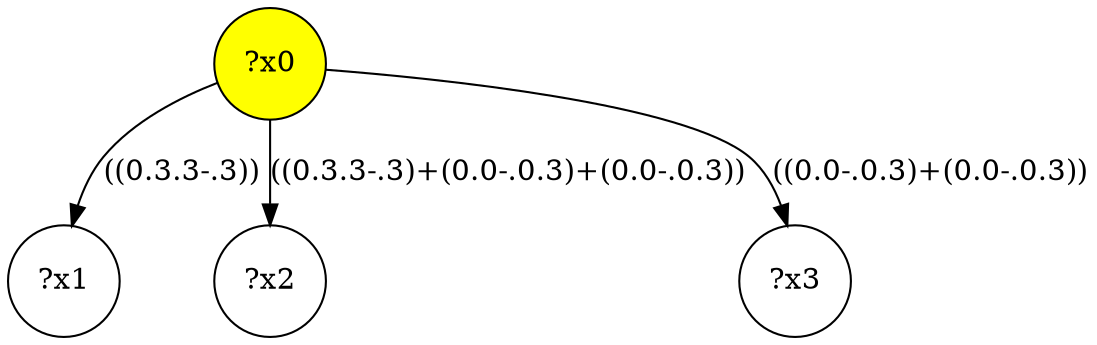 digraph g {
	x0 [fillcolor="yellow", style="filled," shape=circle, label="?x0"];
	x1 [shape=circle, label="?x1"];
	x0 -> x1 [label="((0.3.3-.3))"];
	x2 [shape=circle, label="?x2"];
	x0 -> x2 [label="((0.3.3-.3)+(0.0-.0.3)+(0.0-.0.3))"];
	x3 [shape=circle, label="?x3"];
	x0 -> x3 [label="((0.0-.0.3)+(0.0-.0.3))"];
}
